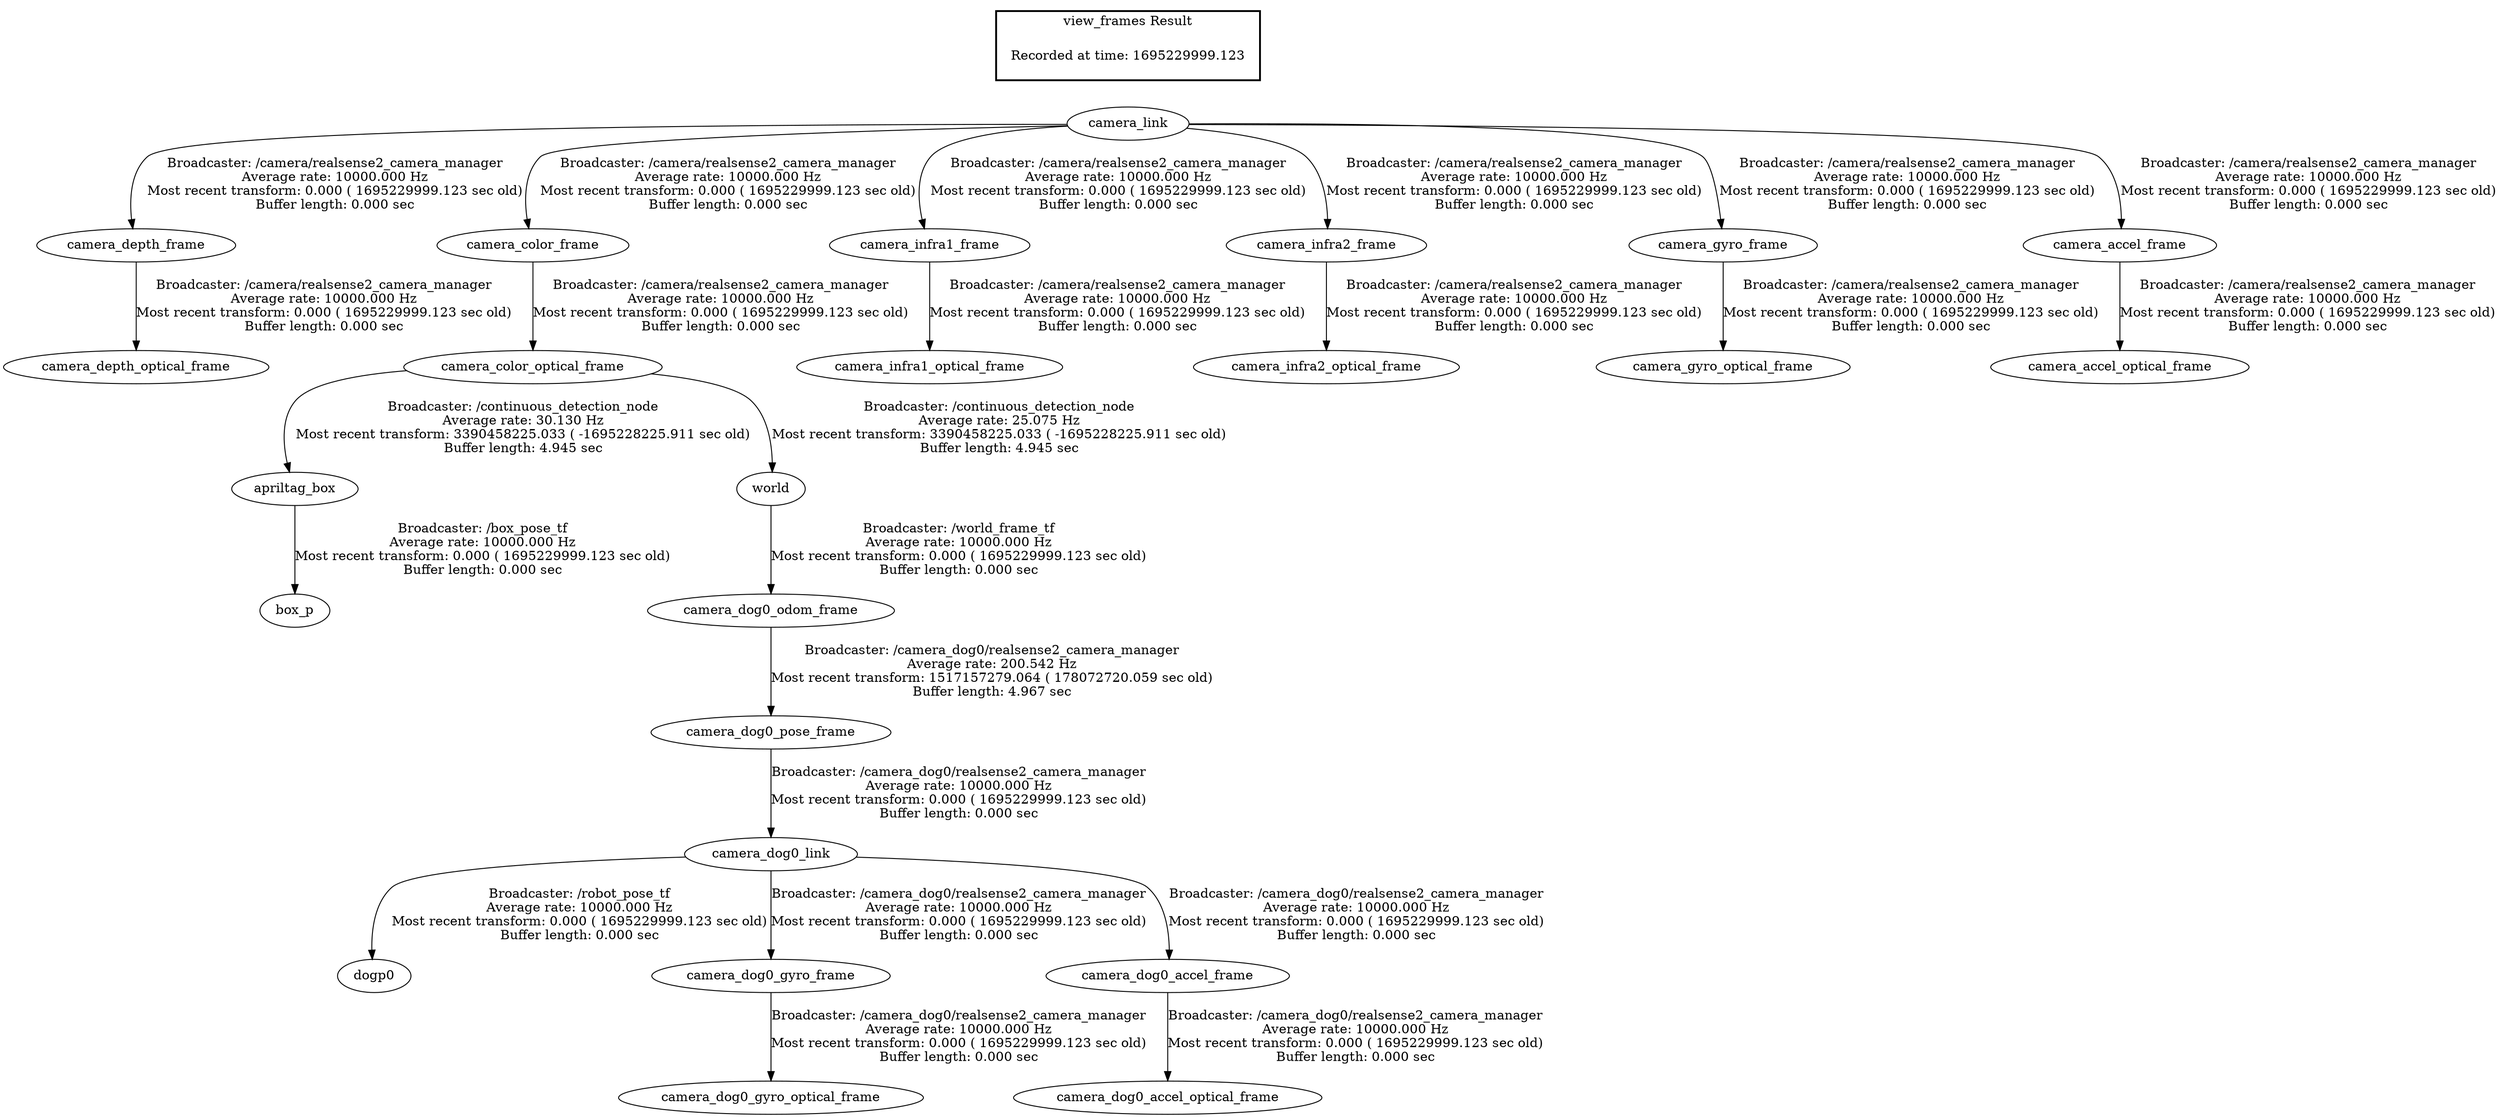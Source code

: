 digraph G {
"apriltag_box" -> "box_p"[label="Broadcaster: /box_pose_tf\nAverage rate: 10000.000 Hz\nMost recent transform: 0.000 ( 1695229999.123 sec old)\nBuffer length: 0.000 sec\n"];
"camera_color_optical_frame" -> "apriltag_box"[label="Broadcaster: /continuous_detection_node\nAverage rate: 30.130 Hz\nMost recent transform: 3390458225.033 ( -1695228225.911 sec old)\nBuffer length: 4.945 sec\n"];
"camera_dog0_link" -> "dogp0"[label="Broadcaster: /robot_pose_tf\nAverage rate: 10000.000 Hz\nMost recent transform: 0.000 ( 1695229999.123 sec old)\nBuffer length: 0.000 sec\n"];
"camera_dog0_pose_frame" -> "camera_dog0_link"[label="Broadcaster: /camera_dog0/realsense2_camera_manager\nAverage rate: 10000.000 Hz\nMost recent transform: 0.000 ( 1695229999.123 sec old)\nBuffer length: 0.000 sec\n"];
"world" -> "camera_dog0_odom_frame"[label="Broadcaster: /world_frame_tf\nAverage rate: 10000.000 Hz\nMost recent transform: 0.000 ( 1695229999.123 sec old)\nBuffer length: 0.000 sec\n"];
"camera_color_optical_frame" -> "world"[label="Broadcaster: /continuous_detection_node\nAverage rate: 25.075 Hz\nMost recent transform: 3390458225.033 ( -1695228225.911 sec old)\nBuffer length: 4.945 sec\n"];
"camera_dog0_link" -> "camera_dog0_gyro_frame"[label="Broadcaster: /camera_dog0/realsense2_camera_manager\nAverage rate: 10000.000 Hz\nMost recent transform: 0.000 ( 1695229999.123 sec old)\nBuffer length: 0.000 sec\n"];
"camera_dog0_gyro_frame" -> "camera_dog0_gyro_optical_frame"[label="Broadcaster: /camera_dog0/realsense2_camera_manager\nAverage rate: 10000.000 Hz\nMost recent transform: 0.000 ( 1695229999.123 sec old)\nBuffer length: 0.000 sec\n"];
"camera_dog0_link" -> "camera_dog0_accel_frame"[label="Broadcaster: /camera_dog0/realsense2_camera_manager\nAverage rate: 10000.000 Hz\nMost recent transform: 0.000 ( 1695229999.123 sec old)\nBuffer length: 0.000 sec\n"];
"camera_dog0_accel_frame" -> "camera_dog0_accel_optical_frame"[label="Broadcaster: /camera_dog0/realsense2_camera_manager\nAverage rate: 10000.000 Hz\nMost recent transform: 0.000 ( 1695229999.123 sec old)\nBuffer length: 0.000 sec\n"];
"camera_dog0_odom_frame" -> "camera_dog0_pose_frame"[label="Broadcaster: /camera_dog0/realsense2_camera_manager\nAverage rate: 200.542 Hz\nMost recent transform: 1517157279.064 ( 178072720.059 sec old)\nBuffer length: 4.967 sec\n"];
"camera_link" -> "camera_depth_frame"[label="Broadcaster: /camera/realsense2_camera_manager\nAverage rate: 10000.000 Hz\nMost recent transform: 0.000 ( 1695229999.123 sec old)\nBuffer length: 0.000 sec\n"];
"camera_depth_frame" -> "camera_depth_optical_frame"[label="Broadcaster: /camera/realsense2_camera_manager\nAverage rate: 10000.000 Hz\nMost recent transform: 0.000 ( 1695229999.123 sec old)\nBuffer length: 0.000 sec\n"];
"camera_link" -> "camera_color_frame"[label="Broadcaster: /camera/realsense2_camera_manager\nAverage rate: 10000.000 Hz\nMost recent transform: 0.000 ( 1695229999.123 sec old)\nBuffer length: 0.000 sec\n"];
"camera_color_frame" -> "camera_color_optical_frame"[label="Broadcaster: /camera/realsense2_camera_manager\nAverage rate: 10000.000 Hz\nMost recent transform: 0.000 ( 1695229999.123 sec old)\nBuffer length: 0.000 sec\n"];
"camera_link" -> "camera_infra1_frame"[label="Broadcaster: /camera/realsense2_camera_manager\nAverage rate: 10000.000 Hz\nMost recent transform: 0.000 ( 1695229999.123 sec old)\nBuffer length: 0.000 sec\n"];
"camera_infra1_frame" -> "camera_infra1_optical_frame"[label="Broadcaster: /camera/realsense2_camera_manager\nAverage rate: 10000.000 Hz\nMost recent transform: 0.000 ( 1695229999.123 sec old)\nBuffer length: 0.000 sec\n"];
"camera_link" -> "camera_infra2_frame"[label="Broadcaster: /camera/realsense2_camera_manager\nAverage rate: 10000.000 Hz\nMost recent transform: 0.000 ( 1695229999.123 sec old)\nBuffer length: 0.000 sec\n"];
"camera_infra2_frame" -> "camera_infra2_optical_frame"[label="Broadcaster: /camera/realsense2_camera_manager\nAverage rate: 10000.000 Hz\nMost recent transform: 0.000 ( 1695229999.123 sec old)\nBuffer length: 0.000 sec\n"];
"camera_link" -> "camera_gyro_frame"[label="Broadcaster: /camera/realsense2_camera_manager\nAverage rate: 10000.000 Hz\nMost recent transform: 0.000 ( 1695229999.123 sec old)\nBuffer length: 0.000 sec\n"];
"camera_gyro_frame" -> "camera_gyro_optical_frame"[label="Broadcaster: /camera/realsense2_camera_manager\nAverage rate: 10000.000 Hz\nMost recent transform: 0.000 ( 1695229999.123 sec old)\nBuffer length: 0.000 sec\n"];
"camera_link" -> "camera_accel_frame"[label="Broadcaster: /camera/realsense2_camera_manager\nAverage rate: 10000.000 Hz\nMost recent transform: 0.000 ( 1695229999.123 sec old)\nBuffer length: 0.000 sec\n"];
"camera_accel_frame" -> "camera_accel_optical_frame"[label="Broadcaster: /camera/realsense2_camera_manager\nAverage rate: 10000.000 Hz\nMost recent transform: 0.000 ( 1695229999.123 sec old)\nBuffer length: 0.000 sec\n"];
edge [style=invis];
 subgraph cluster_legend { style=bold; color=black; label ="view_frames Result";
"Recorded at time: 1695229999.123"[ shape=plaintext ] ;
 }->"camera_link";
}